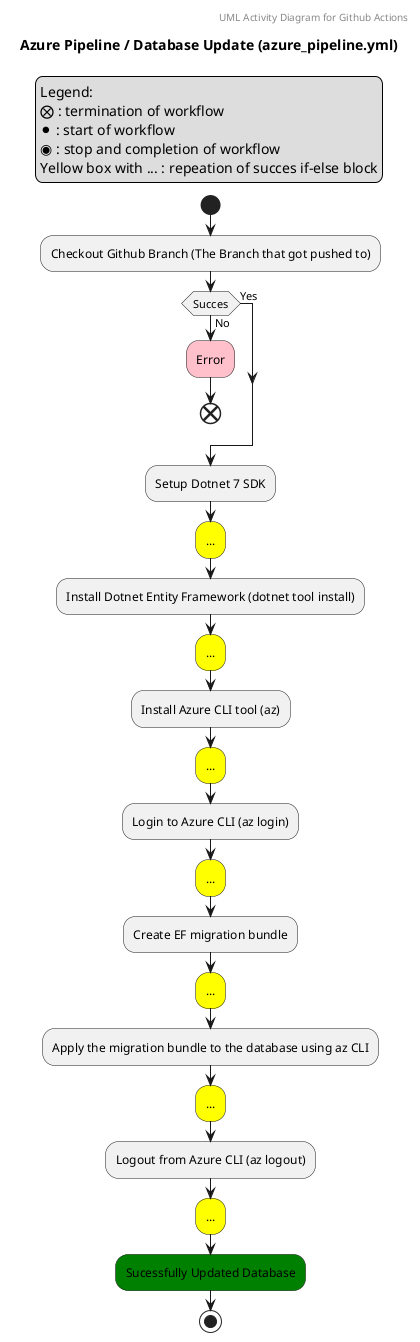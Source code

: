 @startuml
header UML Activity Diagram for Github Actions
title Azure Pipeline / Database Update (azure_pipeline.yml)
start
legend top left
Legend:
⨂ : termination of workflow
⚫ : start of workflow
◉ : stop and completion of workflow
Yellow box with ... : repeation of succes if-else block
endlegend

:Checkout Github Branch (The Branch that got pushed to);


if(Succes) then (No)
    #pink:Error;
    end
else (Yes)
endif


:Setup Dotnet 7 SDK;

#yellow:...;

:Install Dotnet Entity Framework (dotnet tool install);

#yellow:...;

:Install Azure CLI tool (az);

#yellow:...;

:Login to Azure CLI (az login);

#yellow:...;

:Create EF migration bundle;

#yellow:...;

:Apply the migration bundle to the database using az CLI;

#yellow:...;

:Logout from Azure CLI (az logout);

#yellow:...;

#green:Sucessfully Updated Database;

stop
@enduml